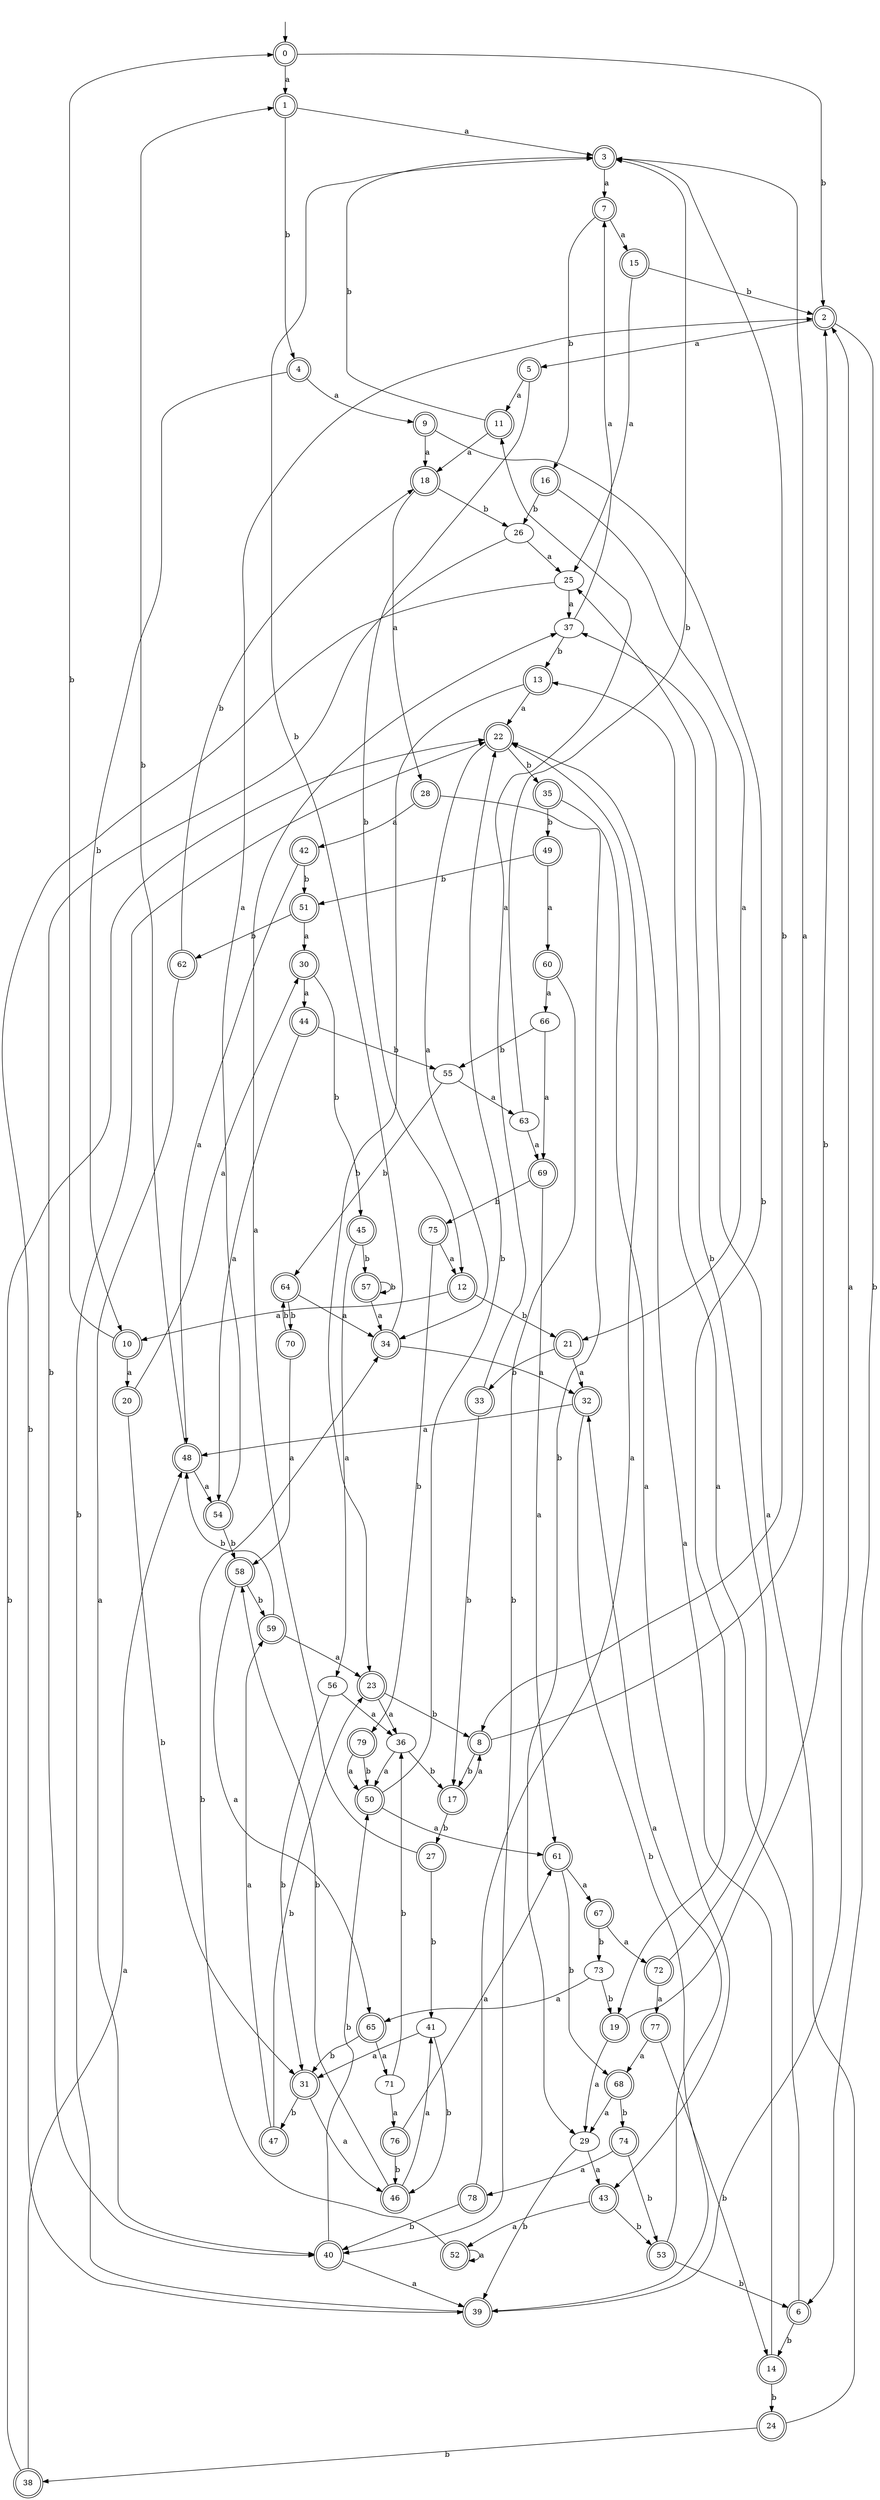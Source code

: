 digraph RandomDFA {
  __start0 [label="", shape=none];
  __start0 -> 0 [label=""];
  0 [shape=circle] [shape=doublecircle]
  0 -> 1 [label="a"]
  0 -> 2 [label="b"]
  1 [shape=doublecircle]
  1 -> 3 [label="a"]
  1 -> 4 [label="b"]
  2 [shape=doublecircle]
  2 -> 5 [label="a"]
  2 -> 6 [label="b"]
  3 [shape=doublecircle]
  3 -> 7 [label="a"]
  3 -> 8 [label="b"]
  4 [shape=doublecircle]
  4 -> 9 [label="a"]
  4 -> 10 [label="b"]
  5 [shape=doublecircle]
  5 -> 11 [label="a"]
  5 -> 12 [label="b"]
  6 [shape=doublecircle]
  6 -> 13 [label="a"]
  6 -> 14 [label="b"]
  7 [shape=doublecircle]
  7 -> 15 [label="a"]
  7 -> 16 [label="b"]
  8 [shape=doublecircle]
  8 -> 3 [label="a"]
  8 -> 17 [label="b"]
  9 [shape=doublecircle]
  9 -> 18 [label="a"]
  9 -> 19 [label="b"]
  10 [shape=doublecircle]
  10 -> 20 [label="a"]
  10 -> 0 [label="b"]
  11 [shape=doublecircle]
  11 -> 18 [label="a"]
  11 -> 3 [label="b"]
  12 [shape=doublecircle]
  12 -> 10 [label="a"]
  12 -> 21 [label="b"]
  13 [shape=doublecircle]
  13 -> 22 [label="a"]
  13 -> 23 [label="b"]
  14 [shape=doublecircle]
  14 -> 22 [label="a"]
  14 -> 24 [label="b"]
  15 [shape=doublecircle]
  15 -> 25 [label="a"]
  15 -> 2 [label="b"]
  16 [shape=doublecircle]
  16 -> 21 [label="a"]
  16 -> 26 [label="b"]
  17 [shape=doublecircle]
  17 -> 8 [label="a"]
  17 -> 27 [label="b"]
  18 [shape=doublecircle]
  18 -> 28 [label="a"]
  18 -> 26 [label="b"]
  19 [shape=doublecircle]
  19 -> 29 [label="a"]
  19 -> 2 [label="b"]
  20 [shape=doublecircle]
  20 -> 30 [label="a"]
  20 -> 31 [label="b"]
  21 [shape=doublecircle]
  21 -> 32 [label="a"]
  21 -> 33 [label="b"]
  22 [shape=doublecircle]
  22 -> 34 [label="a"]
  22 -> 35 [label="b"]
  23 [shape=doublecircle]
  23 -> 36 [label="a"]
  23 -> 8 [label="b"]
  24 [shape=doublecircle]
  24 -> 37 [label="a"]
  24 -> 38 [label="b"]
  25
  25 -> 37 [label="a"]
  25 -> 39 [label="b"]
  26
  26 -> 25 [label="a"]
  26 -> 40 [label="b"]
  27 [shape=doublecircle]
  27 -> 37 [label="a"]
  27 -> 41 [label="b"]
  28 [shape=doublecircle]
  28 -> 42 [label="a"]
  28 -> 29 [label="b"]
  29
  29 -> 43 [label="a"]
  29 -> 39 [label="b"]
  30 [shape=doublecircle]
  30 -> 44 [label="a"]
  30 -> 45 [label="b"]
  31 [shape=doublecircle]
  31 -> 46 [label="a"]
  31 -> 47 [label="b"]
  32 [shape=doublecircle]
  32 -> 48 [label="a"]
  32 -> 39 [label="b"]
  33 [shape=doublecircle]
  33 -> 11 [label="a"]
  33 -> 17 [label="b"]
  34 [shape=doublecircle]
  34 -> 32 [label="a"]
  34 -> 3 [label="b"]
  35 [shape=doublecircle]
  35 -> 43 [label="a"]
  35 -> 49 [label="b"]
  36
  36 -> 50 [label="a"]
  36 -> 17 [label="b"]
  37
  37 -> 7 [label="a"]
  37 -> 13 [label="b"]
  38 [shape=doublecircle]
  38 -> 48 [label="a"]
  38 -> 22 [label="b"]
  39 [shape=doublecircle]
  39 -> 2 [label="a"]
  39 -> 22 [label="b"]
  40 [shape=doublecircle]
  40 -> 39 [label="a"]
  40 -> 50 [label="b"]
  41
  41 -> 31 [label="a"]
  41 -> 46 [label="b"]
  42 [shape=doublecircle]
  42 -> 48 [label="a"]
  42 -> 51 [label="b"]
  43 [shape=doublecircle]
  43 -> 52 [label="a"]
  43 -> 53 [label="b"]
  44 [shape=doublecircle]
  44 -> 54 [label="a"]
  44 -> 55 [label="b"]
  45 [shape=doublecircle]
  45 -> 56 [label="a"]
  45 -> 57 [label="b"]
  46 [shape=doublecircle]
  46 -> 41 [label="a"]
  46 -> 58 [label="b"]
  47 [shape=doublecircle]
  47 -> 59 [label="a"]
  47 -> 23 [label="b"]
  48 [shape=doublecircle]
  48 -> 54 [label="a"]
  48 -> 1 [label="b"]
  49 [shape=doublecircle]
  49 -> 60 [label="a"]
  49 -> 51 [label="b"]
  50 [shape=doublecircle]
  50 -> 61 [label="a"]
  50 -> 22 [label="b"]
  51 [shape=doublecircle]
  51 -> 30 [label="a"]
  51 -> 62 [label="b"]
  52 [shape=doublecircle]
  52 -> 52 [label="a"]
  52 -> 34 [label="b"]
  53 [shape=doublecircle]
  53 -> 32 [label="a"]
  53 -> 6 [label="b"]
  54 [shape=doublecircle]
  54 -> 2 [label="a"]
  54 -> 58 [label="b"]
  55
  55 -> 63 [label="a"]
  55 -> 64 [label="b"]
  56
  56 -> 36 [label="a"]
  56 -> 31 [label="b"]
  57 [shape=doublecircle]
  57 -> 34 [label="a"]
  57 -> 57 [label="b"]
  58 [shape=doublecircle]
  58 -> 65 [label="a"]
  58 -> 59 [label="b"]
  59 [shape=doublecircle]
  59 -> 23 [label="a"]
  59 -> 48 [label="b"]
  60 [shape=doublecircle]
  60 -> 66 [label="a"]
  60 -> 40 [label="b"]
  61 [shape=doublecircle]
  61 -> 67 [label="a"]
  61 -> 68 [label="b"]
  62 [shape=doublecircle]
  62 -> 40 [label="a"]
  62 -> 18 [label="b"]
  63
  63 -> 69 [label="a"]
  63 -> 3 [label="b"]
  64 [shape=doublecircle]
  64 -> 34 [label="a"]
  64 -> 70 [label="b"]
  65 [shape=doublecircle]
  65 -> 71 [label="a"]
  65 -> 31 [label="b"]
  66
  66 -> 69 [label="a"]
  66 -> 55 [label="b"]
  67 [shape=doublecircle]
  67 -> 72 [label="a"]
  67 -> 73 [label="b"]
  68 [shape=doublecircle]
  68 -> 29 [label="a"]
  68 -> 74 [label="b"]
  69 [shape=doublecircle]
  69 -> 61 [label="a"]
  69 -> 75 [label="b"]
  70 [shape=doublecircle]
  70 -> 58 [label="a"]
  70 -> 64 [label="b"]
  71
  71 -> 76 [label="a"]
  71 -> 36 [label="b"]
  72 [shape=doublecircle]
  72 -> 77 [label="a"]
  72 -> 25 [label="b"]
  73
  73 -> 65 [label="a"]
  73 -> 19 [label="b"]
  74 [shape=doublecircle]
  74 -> 78 [label="a"]
  74 -> 53 [label="b"]
  75 [shape=doublecircle]
  75 -> 12 [label="a"]
  75 -> 79 [label="b"]
  76 [shape=doublecircle]
  76 -> 61 [label="a"]
  76 -> 46 [label="b"]
  77 [shape=doublecircle]
  77 -> 68 [label="a"]
  77 -> 14 [label="b"]
  78 [shape=doublecircle]
  78 -> 22 [label="a"]
  78 -> 40 [label="b"]
  79 [shape=doublecircle]
  79 -> 50 [label="a"]
  79 -> 50 [label="b"]
}
